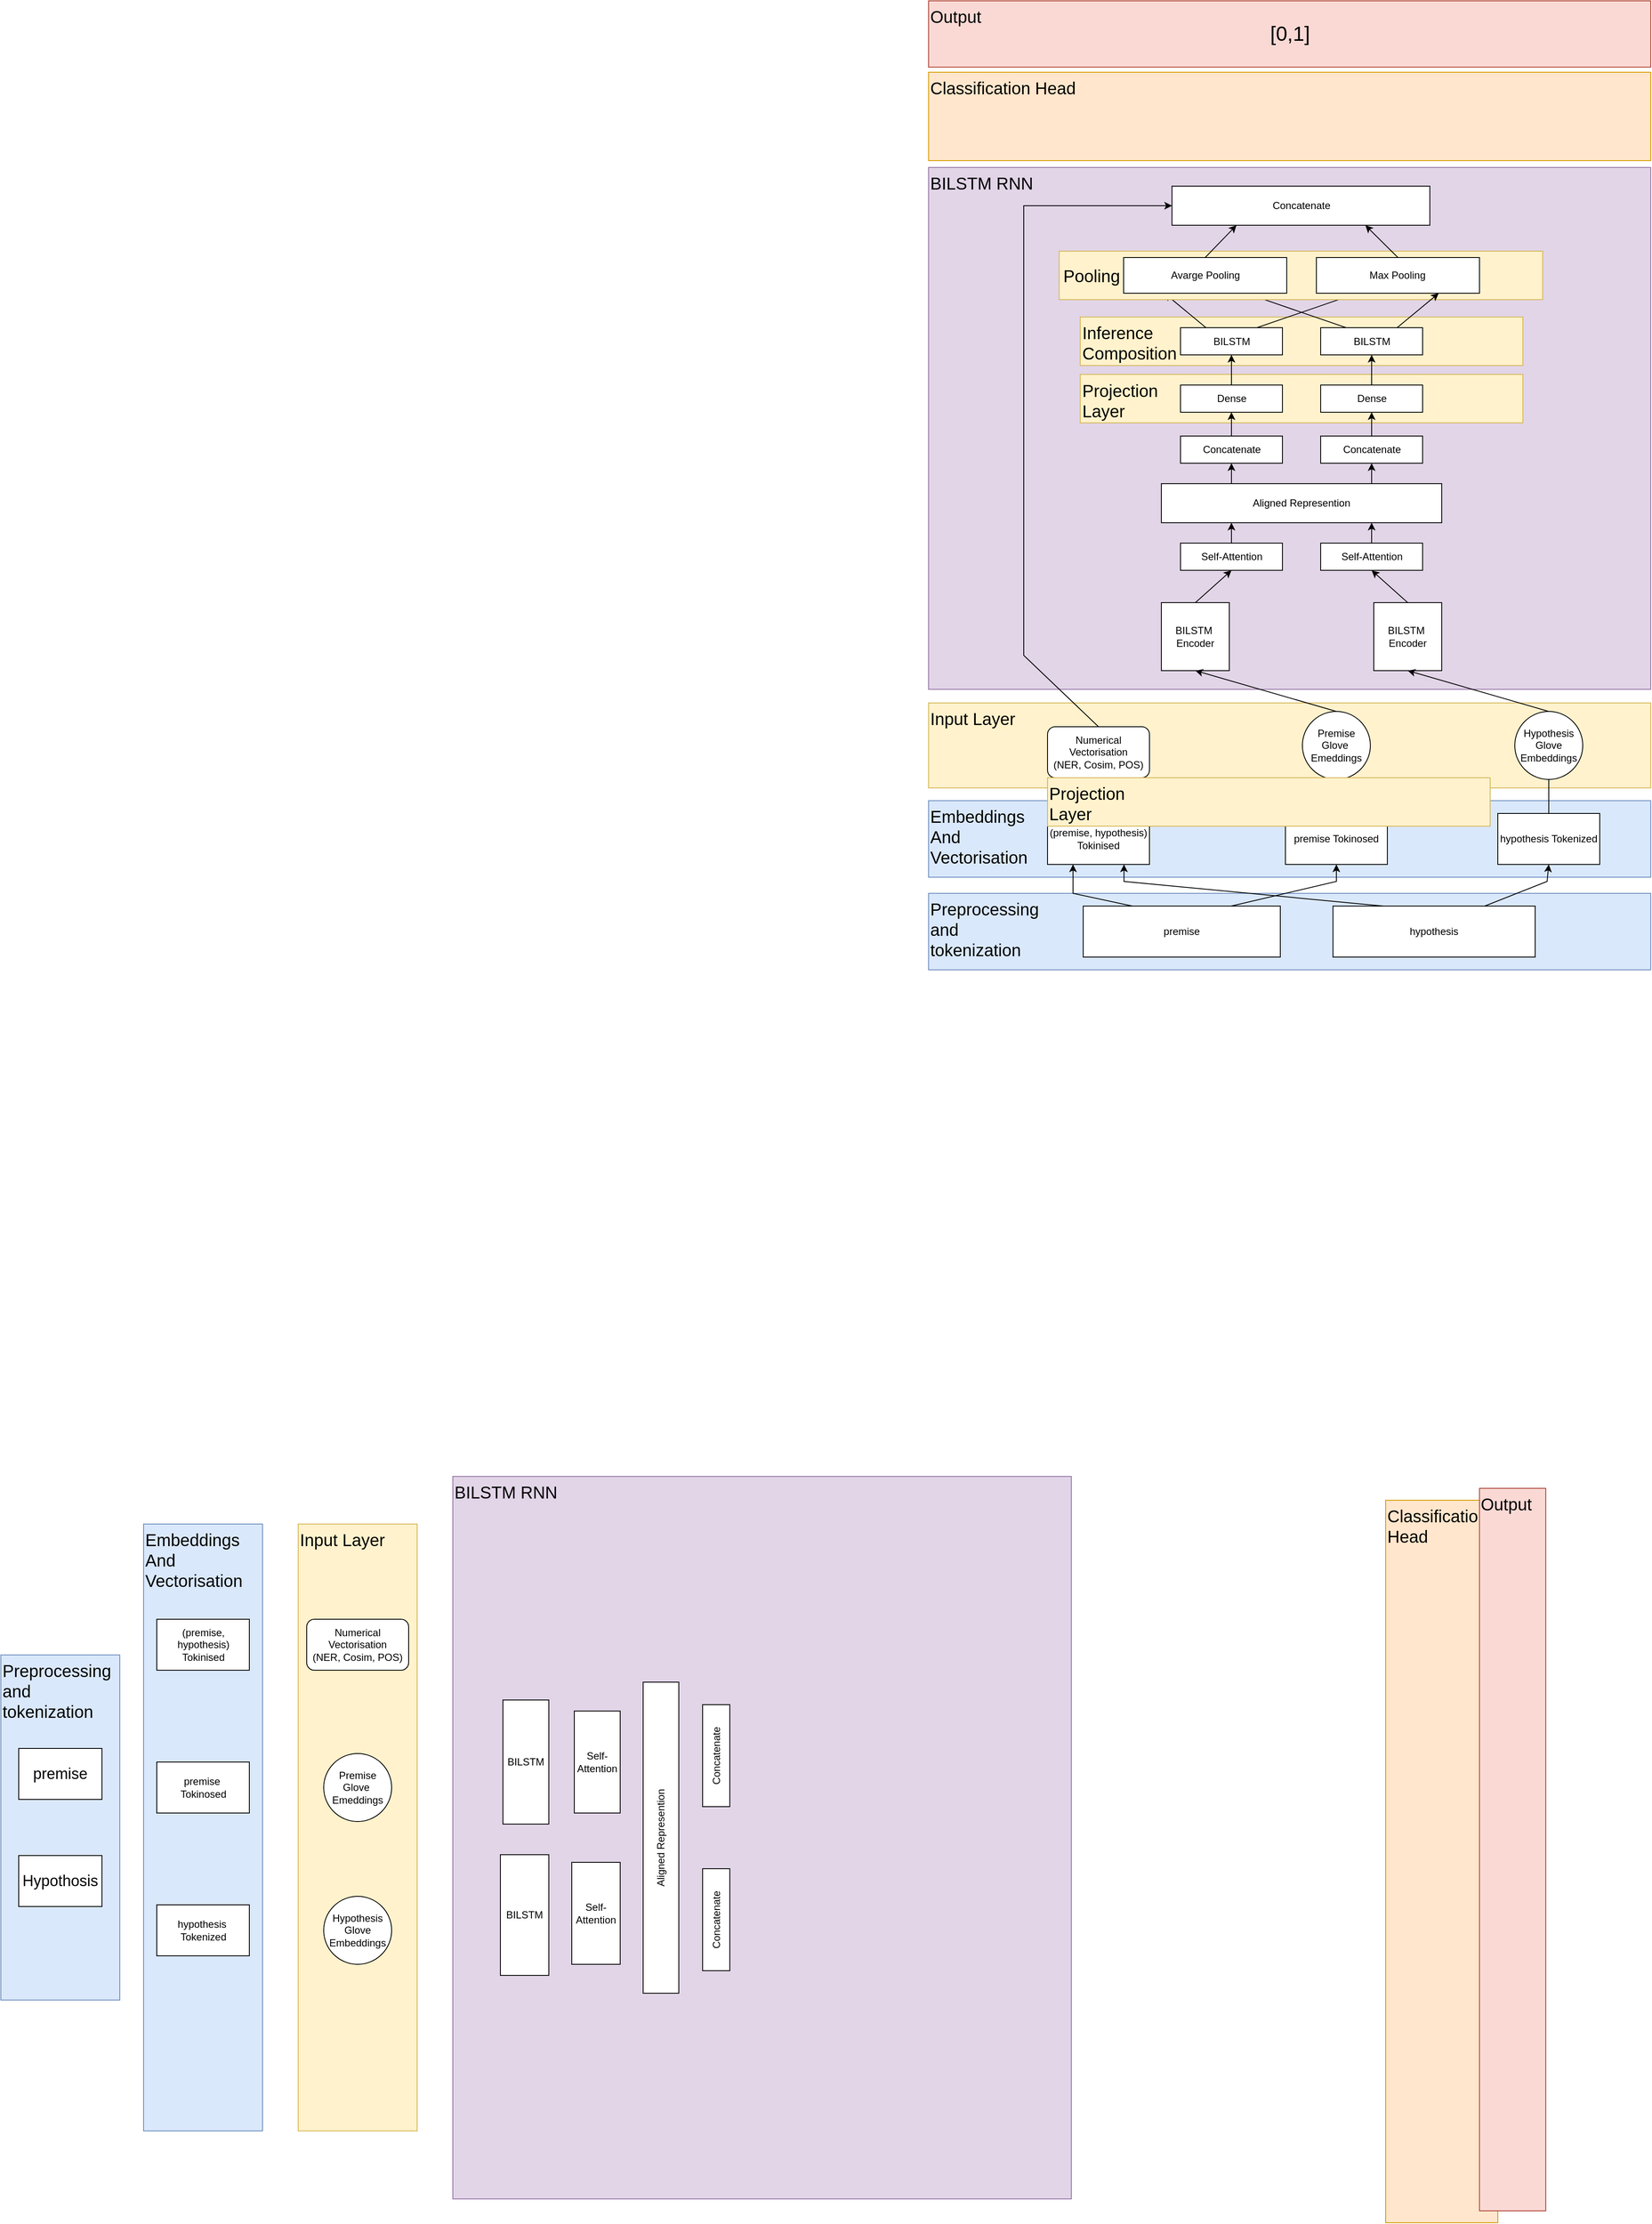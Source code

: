 <mxfile version="26.2.9">
  <diagram id="C5RBs43oDa-KdzZeNtuy" name="Page-1">
    <mxGraphModel dx="3176" dy="2260" grid="1" gridSize="14" guides="1" tooltips="1" connect="1" arrows="1" fold="1" page="1" pageScale="1" pageWidth="2339" pageHeight="3300" math="0" shadow="0">
      <root>
        <mxCell id="WIyWlLk6GJQsqaUBKTNV-0" />
        <mxCell id="WIyWlLk6GJQsqaUBKTNV-1" parent="WIyWlLk6GJQsqaUBKTNV-0" />
        <mxCell id="XgfCKwN_KVts_UlWrQIR-12" value="BILSTM RNN" style="rounded=0;whiteSpace=wrap;html=1;align=left;fillColor=#e1d5e7;strokeColor=#9673a6;labelBackgroundColor=none;verticalAlign=top;fontSize=20;" vertex="1" parent="WIyWlLk6GJQsqaUBKTNV-1">
          <mxGeometry x="-182" y="532" width="850" height="614" as="geometry" />
        </mxCell>
        <mxCell id="XgfCKwN_KVts_UlWrQIR-63" value="Projection&lt;div&gt;Layer&lt;/div&gt;" style="rounded=0;whiteSpace=wrap;html=1;align=left;fillColor=light-dark(#FFF2CC,#724FFF);strokeColor=#d6b656;labelBackgroundColor=none;verticalAlign=top;fontSize=20;" vertex="1" parent="WIyWlLk6GJQsqaUBKTNV-1">
          <mxGeometry x="-3.5" y="775.5" width="521" height="57" as="geometry" />
        </mxCell>
        <mxCell id="XgfCKwN_KVts_UlWrQIR-1" value="Embeddings&lt;div&gt;And&lt;/div&gt;&lt;div&gt;Vectorisation&lt;/div&gt;" style="rounded=0;whiteSpace=wrap;html=1;align=left;fillColor=#dae8fc;strokeColor=#6c8ebf;labelBackgroundColor=none;verticalAlign=top;fontSize=20;" vertex="1" parent="WIyWlLk6GJQsqaUBKTNV-1">
          <mxGeometry x="-182" y="1277" width="850" height="90" as="geometry" />
        </mxCell>
        <mxCell id="XgfCKwN_KVts_UlWrQIR-2" value="&lt;span&gt;Input Layer&lt;/span&gt;" style="rounded=0;whiteSpace=wrap;html=1;align=left;fillColor=#fff2cc;strokeColor=#d6b656;labelBackgroundColor=none;verticalAlign=top;fontSize=20;" vertex="1" parent="WIyWlLk6GJQsqaUBKTNV-1">
          <mxGeometry x="-182" y="1162" width="850" height="100" as="geometry" />
        </mxCell>
        <mxCell id="XgfCKwN_KVts_UlWrQIR-3" style="edgeStyle=orthogonalEdgeStyle;rounded=0;orthogonalLoop=1;jettySize=auto;html=1;exitX=0.5;exitY=0;exitDx=0;exitDy=0;entryX=0.5;entryY=1;entryDx=0;entryDy=0;" edge="1" parent="WIyWlLk6GJQsqaUBKTNV-1" source="XgfCKwN_KVts_UlWrQIR-4" target="XgfCKwN_KVts_UlWrQIR-9">
          <mxGeometry relative="1" as="geometry" />
        </mxCell>
        <mxCell id="XgfCKwN_KVts_UlWrQIR-4" value="(premise, hypothesis)&lt;div&gt;Tokinised&lt;/div&gt;" style="rounded=0;whiteSpace=wrap;html=1;" vertex="1" parent="WIyWlLk6GJQsqaUBKTNV-1">
          <mxGeometry x="-42" y="1292" width="120" height="60" as="geometry" />
        </mxCell>
        <mxCell id="XgfCKwN_KVts_UlWrQIR-5" style="edgeStyle=orthogonalEdgeStyle;rounded=0;orthogonalLoop=1;jettySize=auto;html=1;exitX=0.5;exitY=0;exitDx=0;exitDy=0;entryX=0.5;entryY=1;entryDx=0;entryDy=0;" edge="1" parent="WIyWlLk6GJQsqaUBKTNV-1" source="XgfCKwN_KVts_UlWrQIR-6">
          <mxGeometry relative="1" as="geometry">
            <mxPoint x="298" y="1242" as="targetPoint" />
          </mxGeometry>
        </mxCell>
        <mxCell id="XgfCKwN_KVts_UlWrQIR-6" value="premise Tokinosed" style="rounded=0;whiteSpace=wrap;html=1;" vertex="1" parent="WIyWlLk6GJQsqaUBKTNV-1">
          <mxGeometry x="238" y="1292" width="120" height="60" as="geometry" />
        </mxCell>
        <mxCell id="XgfCKwN_KVts_UlWrQIR-7" style="edgeStyle=orthogonalEdgeStyle;rounded=0;orthogonalLoop=1;jettySize=auto;html=1;exitX=0.5;exitY=0;exitDx=0;exitDy=0;entryX=0.5;entryY=1;entryDx=0;entryDy=0;" edge="1" parent="WIyWlLk6GJQsqaUBKTNV-1" source="XgfCKwN_KVts_UlWrQIR-8">
          <mxGeometry relative="1" as="geometry">
            <mxPoint x="548" y="1242" as="targetPoint" />
          </mxGeometry>
        </mxCell>
        <mxCell id="XgfCKwN_KVts_UlWrQIR-8" value="hypothesis Tokenized" style="rounded=0;whiteSpace=wrap;html=1;" vertex="1" parent="WIyWlLk6GJQsqaUBKTNV-1">
          <mxGeometry x="488" y="1292" width="120" height="60" as="geometry" />
        </mxCell>
        <mxCell id="XgfCKwN_KVts_UlWrQIR-9" value="Numerical Vectorisation&lt;div&gt;(NER, Cosim, POS)&lt;/div&gt;" style="rounded=1;whiteSpace=wrap;html=1;" vertex="1" parent="WIyWlLk6GJQsqaUBKTNV-1">
          <mxGeometry x="-42" y="1190" width="120" height="60" as="geometry" />
        </mxCell>
        <mxCell id="XgfCKwN_KVts_UlWrQIR-16" value="Preprocessing&amp;nbsp;&lt;div&gt;and&amp;nbsp;&lt;/div&gt;&lt;div&gt;tokenization&lt;/div&gt;" style="rounded=0;whiteSpace=wrap;html=1;align=left;fillColor=#dae8fc;strokeColor=#6c8ebf;labelBackgroundColor=none;verticalAlign=top;fontSize=20;" vertex="1" parent="WIyWlLk6GJQsqaUBKTNV-1">
          <mxGeometry x="-182" y="1386" width="850" height="90" as="geometry" />
        </mxCell>
        <mxCell id="XgfCKwN_KVts_UlWrQIR-17" value="premise" style="rounded=0;whiteSpace=wrap;html=1;" vertex="1" parent="WIyWlLk6GJQsqaUBKTNV-1">
          <mxGeometry y="1401" width="232" height="60" as="geometry" />
        </mxCell>
        <mxCell id="XgfCKwN_KVts_UlWrQIR-18" value="hypothesis" style="rounded=0;whiteSpace=wrap;html=1;" vertex="1" parent="WIyWlLk6GJQsqaUBKTNV-1">
          <mxGeometry x="294" y="1401" width="238" height="60" as="geometry" />
        </mxCell>
        <mxCell id="XgfCKwN_KVts_UlWrQIR-20" value="" style="endArrow=classic;html=1;rounded=0;exitX=0.25;exitY=0;exitDx=0;exitDy=0;entryX=0.25;entryY=1;entryDx=0;entryDy=0;" edge="1" parent="WIyWlLk6GJQsqaUBKTNV-1" source="XgfCKwN_KVts_UlWrQIR-17" target="XgfCKwN_KVts_UlWrQIR-4">
          <mxGeometry width="50" height="50" relative="1" as="geometry">
            <mxPoint x="238" y="1282" as="sourcePoint" />
            <mxPoint x="288" y="1232" as="targetPoint" />
            <Array as="points">
              <mxPoint x="-12" y="1386" />
            </Array>
          </mxGeometry>
        </mxCell>
        <mxCell id="XgfCKwN_KVts_UlWrQIR-21" value="" style="endArrow=classic;html=1;rounded=0;exitX=0.25;exitY=0;exitDx=0;exitDy=0;entryX=0.75;entryY=1;entryDx=0;entryDy=0;" edge="1" parent="WIyWlLk6GJQsqaUBKTNV-1" source="XgfCKwN_KVts_UlWrQIR-18" target="XgfCKwN_KVts_UlWrQIR-4">
          <mxGeometry width="50" height="50" relative="1" as="geometry">
            <mxPoint x="238" y="1282" as="sourcePoint" />
            <mxPoint x="288" y="1232" as="targetPoint" />
            <Array as="points">
              <mxPoint x="48" y="1372" />
            </Array>
          </mxGeometry>
        </mxCell>
        <mxCell id="XgfCKwN_KVts_UlWrQIR-23" value="" style="endArrow=classic;html=1;rounded=0;exitX=0.75;exitY=0;exitDx=0;exitDy=0;entryX=0.5;entryY=1;entryDx=0;entryDy=0;" edge="1" parent="WIyWlLk6GJQsqaUBKTNV-1" source="XgfCKwN_KVts_UlWrQIR-18" target="XgfCKwN_KVts_UlWrQIR-8">
          <mxGeometry width="50" height="50" relative="1" as="geometry">
            <mxPoint x="238" y="1282" as="sourcePoint" />
            <mxPoint x="288" y="1232" as="targetPoint" />
            <Array as="points">
              <mxPoint x="546" y="1372" />
            </Array>
          </mxGeometry>
        </mxCell>
        <mxCell id="XgfCKwN_KVts_UlWrQIR-24" value="" style="endArrow=classic;html=1;rounded=0;exitX=0.75;exitY=0;exitDx=0;exitDy=0;entryX=0.5;entryY=1;entryDx=0;entryDy=0;" edge="1" parent="WIyWlLk6GJQsqaUBKTNV-1" source="XgfCKwN_KVts_UlWrQIR-17" target="XgfCKwN_KVts_UlWrQIR-6">
          <mxGeometry width="50" height="50" relative="1" as="geometry">
            <mxPoint x="196" y="1386" as="sourcePoint" />
            <mxPoint x="288" y="1232" as="targetPoint" />
            <Array as="points">
              <mxPoint x="298" y="1372" />
            </Array>
          </mxGeometry>
        </mxCell>
        <mxCell id="XgfCKwN_KVts_UlWrQIR-26" value="Premise&lt;div&gt;Glove&amp;nbsp; Emeddings&lt;/div&gt;" style="ellipse;whiteSpace=wrap;html=1;aspect=fixed;" vertex="1" parent="WIyWlLk6GJQsqaUBKTNV-1">
          <mxGeometry x="258" y="1172" width="80" height="80" as="geometry" />
        </mxCell>
        <mxCell id="XgfCKwN_KVts_UlWrQIR-27" value="&lt;div&gt;Hypothesis&lt;/div&gt;Glove Embeddings" style="ellipse;whiteSpace=wrap;html=1;aspect=fixed;" vertex="1" parent="WIyWlLk6GJQsqaUBKTNV-1">
          <mxGeometry x="508" y="1172" width="80" height="80" as="geometry" />
        </mxCell>
        <mxCell id="XgfCKwN_KVts_UlWrQIR-28" value="BILSTM&amp;nbsp;&lt;div&gt;Encoder&lt;/div&gt;" style="whiteSpace=wrap;html=1;aspect=fixed;" vertex="1" parent="WIyWlLk6GJQsqaUBKTNV-1">
          <mxGeometry x="92" y="1044" width="80" height="80" as="geometry" />
        </mxCell>
        <mxCell id="XgfCKwN_KVts_UlWrQIR-30" value="BILSTM&amp;nbsp;&lt;div&gt;Encoder&lt;/div&gt;" style="whiteSpace=wrap;html=1;aspect=fixed;" vertex="1" parent="WIyWlLk6GJQsqaUBKTNV-1">
          <mxGeometry x="342" y="1044" width="80" height="80" as="geometry" />
        </mxCell>
        <mxCell id="XgfCKwN_KVts_UlWrQIR-31" value="" style="endArrow=classic;html=1;rounded=0;exitX=0.5;exitY=0;exitDx=0;exitDy=0;entryX=0.5;entryY=1;entryDx=0;entryDy=0;" edge="1" parent="WIyWlLk6GJQsqaUBKTNV-1" source="XgfCKwN_KVts_UlWrQIR-26" target="XgfCKwN_KVts_UlWrQIR-28">
          <mxGeometry width="50" height="50" relative="1" as="geometry">
            <mxPoint x="210" y="1044" as="sourcePoint" />
            <mxPoint x="260" y="994" as="targetPoint" />
          </mxGeometry>
        </mxCell>
        <mxCell id="XgfCKwN_KVts_UlWrQIR-32" value="" style="endArrow=classic;html=1;rounded=0;exitX=0.5;exitY=0;exitDx=0;exitDy=0;entryX=0.5;entryY=1;entryDx=0;entryDy=0;" edge="1" parent="WIyWlLk6GJQsqaUBKTNV-1" source="XgfCKwN_KVts_UlWrQIR-27" target="XgfCKwN_KVts_UlWrQIR-30">
          <mxGeometry width="50" height="50" relative="1" as="geometry">
            <mxPoint x="312" y="1178" as="sourcePoint" />
            <mxPoint x="312" y="1130" as="targetPoint" />
          </mxGeometry>
        </mxCell>
        <mxCell id="XgfCKwN_KVts_UlWrQIR-36" value="" style="endArrow=classic;html=1;rounded=0;exitX=0.5;exitY=0;exitDx=0;exitDy=0;entryX=0.5;entryY=1;entryDx=0;entryDy=0;" edge="1" parent="WIyWlLk6GJQsqaUBKTNV-1" source="XgfCKwN_KVts_UlWrQIR-28" target="XgfCKwN_KVts_UlWrQIR-57">
          <mxGeometry width="50" height="50" relative="1" as="geometry">
            <mxPoint x="210" y="1044" as="sourcePoint" />
            <mxPoint x="350" y="994" as="targetPoint" />
          </mxGeometry>
        </mxCell>
        <mxCell id="XgfCKwN_KVts_UlWrQIR-37" value="" style="endArrow=classic;html=1;rounded=0;exitX=0.5;exitY=0;exitDx=0;exitDy=0;entryX=0.5;entryY=1;entryDx=0;entryDy=0;" edge="1" parent="WIyWlLk6GJQsqaUBKTNV-1" source="XgfCKwN_KVts_UlWrQIR-30" target="XgfCKwN_KVts_UlWrQIR-56">
          <mxGeometry width="50" height="50" relative="1" as="geometry">
            <mxPoint x="210" y="1044" as="sourcePoint" />
            <mxPoint x="505.5" y="998" as="targetPoint" />
          </mxGeometry>
        </mxCell>
        <mxCell id="XgfCKwN_KVts_UlWrQIR-45" value="" style="endArrow=classic;html=1;rounded=0;exitX=0.5;exitY=0;exitDx=0;exitDy=0;entryX=0.25;entryY=1;entryDx=0;entryDy=0;" edge="1" parent="WIyWlLk6GJQsqaUBKTNV-1" source="XgfCKwN_KVts_UlWrQIR-57" target="XgfCKwN_KVts_UlWrQIR-47">
          <mxGeometry width="50" height="50" relative="1" as="geometry">
            <mxPoint x="340.5" y="966" as="sourcePoint" />
            <mxPoint x="332" y="939.0" as="targetPoint" />
          </mxGeometry>
        </mxCell>
        <mxCell id="XgfCKwN_KVts_UlWrQIR-46" value="" style="endArrow=classic;html=1;rounded=0;exitX=0.5;exitY=0;exitDx=0;exitDy=0;entryX=0.75;entryY=1;entryDx=0;entryDy=0;" edge="1" parent="WIyWlLk6GJQsqaUBKTNV-1" source="XgfCKwN_KVts_UlWrQIR-56" target="XgfCKwN_KVts_UlWrQIR-47">
          <mxGeometry width="50" height="50" relative="1" as="geometry">
            <mxPoint x="505.5" y="966" as="sourcePoint" />
            <mxPoint x="525" y="938" as="targetPoint" />
          </mxGeometry>
        </mxCell>
        <mxCell id="XgfCKwN_KVts_UlWrQIR-47" value="Aligned Represention" style="rounded=0;whiteSpace=wrap;html=1;" vertex="1" parent="WIyWlLk6GJQsqaUBKTNV-1">
          <mxGeometry x="92" y="904" width="330" height="46" as="geometry" />
        </mxCell>
        <mxCell id="XgfCKwN_KVts_UlWrQIR-50" value="Concatenate" style="rounded=0;whiteSpace=wrap;html=1;" vertex="1" parent="WIyWlLk6GJQsqaUBKTNV-1">
          <mxGeometry x="279.5" y="848" width="120" height="32" as="geometry" />
        </mxCell>
        <mxCell id="XgfCKwN_KVts_UlWrQIR-51" value="Concatenate" style="rounded=0;whiteSpace=wrap;html=1;" vertex="1" parent="WIyWlLk6GJQsqaUBKTNV-1">
          <mxGeometry x="114.5" y="848" width="120" height="32" as="geometry" />
        </mxCell>
        <mxCell id="XgfCKwN_KVts_UlWrQIR-52" value="" style="endArrow=classic;html=1;rounded=0;exitX=0.25;exitY=0;exitDx=0;exitDy=0;entryX=0.5;entryY=1;entryDx=0;entryDy=0;" edge="1" parent="WIyWlLk6GJQsqaUBKTNV-1" source="XgfCKwN_KVts_UlWrQIR-47" target="XgfCKwN_KVts_UlWrQIR-51">
          <mxGeometry width="50" height="50" relative="1" as="geometry">
            <mxPoint x="355" y="952" as="sourcePoint" />
            <mxPoint x="354" y="928" as="targetPoint" />
          </mxGeometry>
        </mxCell>
        <mxCell id="XgfCKwN_KVts_UlWrQIR-53" value="" style="endArrow=classic;html=1;rounded=0;exitX=0.75;exitY=0;exitDx=0;exitDy=0;entryX=0.5;entryY=1;entryDx=0;entryDy=0;" edge="1" parent="WIyWlLk6GJQsqaUBKTNV-1" source="XgfCKwN_KVts_UlWrQIR-47" target="XgfCKwN_KVts_UlWrQIR-50">
          <mxGeometry width="50" height="50" relative="1" as="geometry">
            <mxPoint x="520" y="952" as="sourcePoint" />
            <mxPoint x="520" y="928" as="targetPoint" />
          </mxGeometry>
        </mxCell>
        <mxCell id="XgfCKwN_KVts_UlWrQIR-56" value="Self-Attention" style="rounded=0;whiteSpace=wrap;html=1;" vertex="1" parent="WIyWlLk6GJQsqaUBKTNV-1">
          <mxGeometry x="279.5" y="974" width="120" height="32" as="geometry" />
        </mxCell>
        <mxCell id="XgfCKwN_KVts_UlWrQIR-57" value="Self-Attention" style="rounded=0;whiteSpace=wrap;html=1;" vertex="1" parent="WIyWlLk6GJQsqaUBKTNV-1">
          <mxGeometry x="114.5" y="974" width="120" height="32" as="geometry" />
        </mxCell>
        <mxCell id="XgfCKwN_KVts_UlWrQIR-58" value="Dense" style="rounded=0;whiteSpace=wrap;html=1;" vertex="1" parent="WIyWlLk6GJQsqaUBKTNV-1">
          <mxGeometry x="279.5" y="788" width="120" height="32" as="geometry" />
        </mxCell>
        <mxCell id="XgfCKwN_KVts_UlWrQIR-59" value="Dense" style="rounded=0;whiteSpace=wrap;html=1;" vertex="1" parent="WIyWlLk6GJQsqaUBKTNV-1">
          <mxGeometry x="114.5" y="788" width="120" height="32" as="geometry" />
        </mxCell>
        <mxCell id="XgfCKwN_KVts_UlWrQIR-60" value="" style="endArrow=classic;html=1;rounded=0;exitX=0.5;exitY=0;exitDx=0;exitDy=0;entryX=0.5;entryY=1;entryDx=0;entryDy=0;" edge="1" parent="WIyWlLk6GJQsqaUBKTNV-1" source="XgfCKwN_KVts_UlWrQIR-51" target="XgfCKwN_KVts_UlWrQIR-59">
          <mxGeometry width="50" height="50" relative="1" as="geometry">
            <mxPoint x="294" y="932" as="sourcePoint" />
            <mxPoint x="344" y="882" as="targetPoint" />
          </mxGeometry>
        </mxCell>
        <mxCell id="XgfCKwN_KVts_UlWrQIR-61" value="" style="endArrow=classic;html=1;rounded=0;exitX=0.5;exitY=0;exitDx=0;exitDy=0;entryX=0.5;entryY=1;entryDx=0;entryDy=0;" edge="1" parent="WIyWlLk6GJQsqaUBKTNV-1" source="XgfCKwN_KVts_UlWrQIR-50" target="XgfCKwN_KVts_UlWrQIR-58">
          <mxGeometry width="50" height="50" relative="1" as="geometry">
            <mxPoint x="294" y="932" as="sourcePoint" />
            <mxPoint x="344" y="882" as="targetPoint" />
          </mxGeometry>
        </mxCell>
        <mxCell id="XgfCKwN_KVts_UlWrQIR-64" value="Inference&amp;nbsp;&lt;div&gt;Composition&lt;/div&gt;" style="rounded=0;whiteSpace=wrap;html=1;align=left;fillColor=light-dark(#FFF2CC,#724FFF);strokeColor=#d6b656;labelBackgroundColor=none;verticalAlign=top;fontSize=20;" vertex="1" parent="WIyWlLk6GJQsqaUBKTNV-1">
          <mxGeometry x="-3.5" y="708" width="521" height="57" as="geometry" />
        </mxCell>
        <mxCell id="XgfCKwN_KVts_UlWrQIR-65" value="BILSTM" style="rounded=0;whiteSpace=wrap;html=1;" vertex="1" parent="WIyWlLk6GJQsqaUBKTNV-1">
          <mxGeometry x="279.5" y="720.5" width="120" height="32" as="geometry" />
        </mxCell>
        <mxCell id="XgfCKwN_KVts_UlWrQIR-66" value="BILSTM" style="rounded=0;whiteSpace=wrap;html=1;" vertex="1" parent="WIyWlLk6GJQsqaUBKTNV-1">
          <mxGeometry x="114.5" y="720.5" width="120" height="32" as="geometry" />
        </mxCell>
        <mxCell id="XgfCKwN_KVts_UlWrQIR-67" value="" style="endArrow=classic;html=1;rounded=0;exitX=0.5;exitY=0;exitDx=0;exitDy=0;entryX=0.5;entryY=1;entryDx=0;entryDy=0;" edge="1" parent="WIyWlLk6GJQsqaUBKTNV-1" source="XgfCKwN_KVts_UlWrQIR-59" target="XgfCKwN_KVts_UlWrQIR-66">
          <mxGeometry width="50" height="50" relative="1" as="geometry">
            <mxPoint x="322" y="764" as="sourcePoint" />
            <mxPoint x="372" y="714" as="targetPoint" />
          </mxGeometry>
        </mxCell>
        <mxCell id="XgfCKwN_KVts_UlWrQIR-68" value="" style="endArrow=classic;html=1;rounded=0;exitX=0.5;exitY=0;exitDx=0;exitDy=0;entryX=0.5;entryY=1;entryDx=0;entryDy=0;" edge="1" parent="WIyWlLk6GJQsqaUBKTNV-1" source="XgfCKwN_KVts_UlWrQIR-58" target="XgfCKwN_KVts_UlWrQIR-65">
          <mxGeometry width="50" height="50" relative="1" as="geometry">
            <mxPoint x="322" y="764" as="sourcePoint" />
            <mxPoint x="372" y="714" as="targetPoint" />
          </mxGeometry>
        </mxCell>
        <mxCell id="XgfCKwN_KVts_UlWrQIR-76" value="" style="endArrow=classic;html=1;rounded=0;exitX=0.25;exitY=0;exitDx=0;exitDy=0;entryX=0.25;entryY=1;entryDx=0;entryDy=0;" edge="1" parent="WIyWlLk6GJQsqaUBKTNV-1" source="XgfCKwN_KVts_UlWrQIR-66" target="XgfCKwN_KVts_UlWrQIR-70">
          <mxGeometry width="50" height="50" relative="1" as="geometry">
            <mxPoint x="350" y="750" as="sourcePoint" />
            <mxPoint x="400" y="700" as="targetPoint" />
          </mxGeometry>
        </mxCell>
        <mxCell id="XgfCKwN_KVts_UlWrQIR-77" value="" style="endArrow=classic;html=1;rounded=0;exitX=0.75;exitY=0;exitDx=0;exitDy=0;entryX=0.25;entryY=1;entryDx=0;entryDy=0;" edge="1" parent="WIyWlLk6GJQsqaUBKTNV-1" source="XgfCKwN_KVts_UlWrQIR-66" target="XgfCKwN_KVts_UlWrQIR-71">
          <mxGeometry width="50" height="50" relative="1" as="geometry">
            <mxPoint x="350" y="750" as="sourcePoint" />
            <mxPoint x="400" y="700" as="targetPoint" />
          </mxGeometry>
        </mxCell>
        <mxCell id="XgfCKwN_KVts_UlWrQIR-78" value="" style="endArrow=classic;html=1;rounded=0;exitX=0.25;exitY=0;exitDx=0;exitDy=0;entryX=0.75;entryY=1;entryDx=0;entryDy=0;" edge="1" parent="WIyWlLk6GJQsqaUBKTNV-1" source="XgfCKwN_KVts_UlWrQIR-65" target="XgfCKwN_KVts_UlWrQIR-70">
          <mxGeometry width="50" height="50" relative="1" as="geometry">
            <mxPoint x="350" y="750" as="sourcePoint" />
            <mxPoint x="400" y="700" as="targetPoint" />
          </mxGeometry>
        </mxCell>
        <mxCell id="XgfCKwN_KVts_UlWrQIR-86" value="" style="rounded=0;whiteSpace=wrap;html=1;align=left;fillColor=light-dark(#FFF2CC,#724FFF);strokeColor=#d6b656;labelBackgroundColor=none;verticalAlign=top;fontSize=20;" vertex="1" parent="WIyWlLk6GJQsqaUBKTNV-1">
          <mxGeometry x="-28.25" y="630.5" width="569" height="57" as="geometry" />
        </mxCell>
        <mxCell id="XgfCKwN_KVts_UlWrQIR-79" value="" style="endArrow=classic;html=1;rounded=0;exitX=0.75;exitY=0;exitDx=0;exitDy=0;entryX=0.75;entryY=1;entryDx=0;entryDy=0;" edge="1" parent="WIyWlLk6GJQsqaUBKTNV-1" source="XgfCKwN_KVts_UlWrQIR-65" target="XgfCKwN_KVts_UlWrQIR-71">
          <mxGeometry width="50" height="50" relative="1" as="geometry">
            <mxPoint x="350" y="750" as="sourcePoint" />
            <mxPoint x="400" y="700" as="targetPoint" />
          </mxGeometry>
        </mxCell>
        <mxCell id="XgfCKwN_KVts_UlWrQIR-81" value="&lt;font&gt;Concatenate&lt;/font&gt;" style="rounded=0;whiteSpace=wrap;html=1;" vertex="1" parent="WIyWlLk6GJQsqaUBKTNV-1">
          <mxGeometry x="104.5" y="554" width="303.5" height="46" as="geometry" />
        </mxCell>
        <mxCell id="XgfCKwN_KVts_UlWrQIR-82" value="" style="endArrow=classic;html=1;rounded=0;exitX=0.5;exitY=0;exitDx=0;exitDy=0;entryX=0.25;entryY=1;entryDx=0;entryDy=0;" edge="1" parent="WIyWlLk6GJQsqaUBKTNV-1" source="XgfCKwN_KVts_UlWrQIR-70" target="XgfCKwN_KVts_UlWrQIR-81">
          <mxGeometry width="50" height="50" relative="1" as="geometry">
            <mxPoint x="350" y="750" as="sourcePoint" />
            <mxPoint x="400" y="700" as="targetPoint" />
          </mxGeometry>
        </mxCell>
        <mxCell id="XgfCKwN_KVts_UlWrQIR-83" value="" style="endArrow=classic;html=1;rounded=0;exitX=0.5;exitY=0;exitDx=0;exitDy=0;entryX=0.75;entryY=1;entryDx=0;entryDy=0;" edge="1" parent="WIyWlLk6GJQsqaUBKTNV-1" source="XgfCKwN_KVts_UlWrQIR-71" target="XgfCKwN_KVts_UlWrQIR-81">
          <mxGeometry width="50" height="50" relative="1" as="geometry">
            <mxPoint x="350" y="750" as="sourcePoint" />
            <mxPoint x="400" y="700" as="targetPoint" />
          </mxGeometry>
        </mxCell>
        <mxCell id="XgfCKwN_KVts_UlWrQIR-84" value="" style="endArrow=classic;html=1;rounded=0;exitX=0.5;exitY=0;exitDx=0;exitDy=0;entryX=0;entryY=0.5;entryDx=0;entryDy=0;" edge="1" parent="WIyWlLk6GJQsqaUBKTNV-1" source="XgfCKwN_KVts_UlWrQIR-9" target="XgfCKwN_KVts_UlWrQIR-81">
          <mxGeometry width="50" height="50" relative="1" as="geometry">
            <mxPoint x="-164" y="1182" as="sourcePoint" />
            <mxPoint x="22" y="462" as="targetPoint" />
            <Array as="points">
              <mxPoint x="-70" y="1106" />
              <mxPoint x="-70" y="577" />
            </Array>
          </mxGeometry>
        </mxCell>
        <mxCell id="XgfCKwN_KVts_UlWrQIR-85" value="Classification Head" style="rounded=0;whiteSpace=wrap;html=1;align=left;fillColor=light-dark(#FFE6CC,#07360F);strokeColor=#d79b00;labelBackgroundColor=none;verticalAlign=top;fontSize=20;" vertex="1" parent="WIyWlLk6GJQsqaUBKTNV-1">
          <mxGeometry x="-182" y="420" width="850" height="104" as="geometry" />
        </mxCell>
        <mxCell id="XgfCKwN_KVts_UlWrQIR-70" value="Avarge Pooling" style="rounded=0;whiteSpace=wrap;html=1;" vertex="1" parent="WIyWlLk6GJQsqaUBKTNV-1">
          <mxGeometry x="47.57" y="638" width="192" height="42" as="geometry" />
        </mxCell>
        <mxCell id="XgfCKwN_KVts_UlWrQIR-71" value="Max Pooling" style="rounded=0;whiteSpace=wrap;html=1;" vertex="1" parent="WIyWlLk6GJQsqaUBKTNV-1">
          <mxGeometry x="274.44" y="638" width="192" height="42" as="geometry" />
        </mxCell>
        <mxCell id="XgfCKwN_KVts_UlWrQIR-87" value="&lt;font style=&quot;font-size: 20px;&quot;&gt;Pooling&lt;/font&gt;" style="text;html=1;align=center;verticalAlign=middle;whiteSpace=wrap;rounded=0;" vertex="1" parent="WIyWlLk6GJQsqaUBKTNV-1">
          <mxGeometry x="-20" y="644" width="60" height="30" as="geometry" />
        </mxCell>
        <mxCell id="XgfCKwN_KVts_UlWrQIR-88" value="Output" style="rounded=0;whiteSpace=wrap;html=1;align=left;fillColor=#fad9d5;strokeColor=#ae4132;labelBackgroundColor=none;verticalAlign=top;fontSize=20;" vertex="1" parent="WIyWlLk6GJQsqaUBKTNV-1">
          <mxGeometry x="-182" y="336" width="850" height="78" as="geometry" />
        </mxCell>
        <mxCell id="XgfCKwN_KVts_UlWrQIR-89" value="&lt;font style=&quot;font-size: 24px;&quot;&gt;[0,1]&lt;/font&gt;" style="text;html=1;align=center;verticalAlign=middle;resizable=0;points=[];autosize=1;strokeColor=none;fillColor=none;" vertex="1" parent="WIyWlLk6GJQsqaUBKTNV-1">
          <mxGeometry x="208" y="355" width="70" height="40" as="geometry" />
        </mxCell>
        <mxCell id="XgfCKwN_KVts_UlWrQIR-90" value="BILSTM RNN" style="rounded=0;whiteSpace=wrap;html=1;align=left;fillColor=#e1d5e7;strokeColor=#9673a6;labelBackgroundColor=none;verticalAlign=top;fontSize=20;direction=south;" vertex="1" parent="WIyWlLk6GJQsqaUBKTNV-1">
          <mxGeometry x="-742" y="2072" width="728" height="850" as="geometry" />
        </mxCell>
        <mxCell id="XgfCKwN_KVts_UlWrQIR-94" value="Classification Head" style="rounded=0;whiteSpace=wrap;html=1;align=left;fillColor=light-dark(#FFE6CC,#07360F);strokeColor=#d79b00;labelBackgroundColor=none;verticalAlign=top;fontSize=20;direction=south;" vertex="1" parent="WIyWlLk6GJQsqaUBKTNV-1">
          <mxGeometry x="356" y="2100" width="132" height="850" as="geometry" />
        </mxCell>
        <mxCell id="XgfCKwN_KVts_UlWrQIR-95" value="Output" style="rounded=0;whiteSpace=wrap;html=1;align=left;fillColor=#fad9d5;strokeColor=#ae4132;labelBackgroundColor=none;verticalAlign=top;fontSize=20;direction=south;" vertex="1" parent="WIyWlLk6GJQsqaUBKTNV-1">
          <mxGeometry x="466.44" y="2086" width="78" height="850" as="geometry" />
        </mxCell>
        <mxCell id="XgfCKwN_KVts_UlWrQIR-99" value="" style="group" vertex="1" connectable="0" parent="WIyWlLk6GJQsqaUBKTNV-1">
          <mxGeometry x="-1274" y="2282" width="140" height="406" as="geometry" />
        </mxCell>
        <mxCell id="XgfCKwN_KVts_UlWrQIR-93" value="Preprocessing&amp;nbsp;&lt;div&gt;and&amp;nbsp;&lt;/div&gt;&lt;div&gt;tokenization&lt;/div&gt;" style="rounded=0;whiteSpace=wrap;html=1;align=left;fillColor=#dae8fc;strokeColor=#6c8ebf;labelBackgroundColor=none;verticalAlign=top;fontSize=20;direction=south;" vertex="1" parent="XgfCKwN_KVts_UlWrQIR-99">
          <mxGeometry width="140" height="406" as="geometry" />
        </mxCell>
        <mxCell id="XgfCKwN_KVts_UlWrQIR-96" value="premise" style="rounded=0;whiteSpace=wrap;html=1;fontSize=18;" vertex="1" parent="XgfCKwN_KVts_UlWrQIR-99">
          <mxGeometry x="21" y="110" width="98" height="60" as="geometry" />
        </mxCell>
        <mxCell id="XgfCKwN_KVts_UlWrQIR-98" value="Hypothosis" style="rounded=0;whiteSpace=wrap;html=1;fontSize=18;" vertex="1" parent="XgfCKwN_KVts_UlWrQIR-99">
          <mxGeometry x="21" y="236" width="98" height="60" as="geometry" />
        </mxCell>
        <mxCell id="XgfCKwN_KVts_UlWrQIR-108" value="" style="group" vertex="1" connectable="0" parent="WIyWlLk6GJQsqaUBKTNV-1">
          <mxGeometry x="-924" y="2128" width="140" height="714" as="geometry" />
        </mxCell>
        <mxCell id="XgfCKwN_KVts_UlWrQIR-92" value="&lt;span&gt;Input Layer&lt;/span&gt;" style="rounded=0;whiteSpace=wrap;html=1;align=left;fillColor=#fff2cc;strokeColor=#d6b656;labelBackgroundColor=none;verticalAlign=top;fontSize=20;direction=south;" vertex="1" parent="XgfCKwN_KVts_UlWrQIR-108">
          <mxGeometry width="140" height="714" as="geometry" />
        </mxCell>
        <mxCell id="XgfCKwN_KVts_UlWrQIR-105" value="Numerical Vectorisation&lt;div&gt;(NER, Cosim, POS)&lt;/div&gt;" style="rounded=1;whiteSpace=wrap;html=1;" vertex="1" parent="XgfCKwN_KVts_UlWrQIR-108">
          <mxGeometry x="10" y="112" width="120" height="60" as="geometry" />
        </mxCell>
        <mxCell id="XgfCKwN_KVts_UlWrQIR-106" value="Premise&lt;div&gt;Glove&amp;nbsp; Emeddings&lt;/div&gt;" style="ellipse;whiteSpace=wrap;html=1;aspect=fixed;" vertex="1" parent="XgfCKwN_KVts_UlWrQIR-108">
          <mxGeometry x="30" y="270" width="80" height="80" as="geometry" />
        </mxCell>
        <mxCell id="XgfCKwN_KVts_UlWrQIR-107" value="&lt;div&gt;Hypothesis&lt;/div&gt;Glove Embeddings" style="ellipse;whiteSpace=wrap;html=1;aspect=fixed;" vertex="1" parent="XgfCKwN_KVts_UlWrQIR-108">
          <mxGeometry x="30" y="438" width="80" height="80" as="geometry" />
        </mxCell>
        <mxCell id="XgfCKwN_KVts_UlWrQIR-109" value="" style="group" vertex="1" connectable="0" parent="WIyWlLk6GJQsqaUBKTNV-1">
          <mxGeometry x="-1106" y="2128" width="140" height="714" as="geometry" />
        </mxCell>
        <mxCell id="XgfCKwN_KVts_UlWrQIR-91" value="Embeddings&lt;div&gt;And&lt;/div&gt;&lt;div&gt;Vectorisation&lt;/div&gt;" style="rounded=0;whiteSpace=wrap;html=1;align=left;fillColor=#dae8fc;strokeColor=#6c8ebf;labelBackgroundColor=none;verticalAlign=top;fontSize=20;direction=south;" vertex="1" parent="XgfCKwN_KVts_UlWrQIR-109">
          <mxGeometry width="140" height="714" as="geometry" />
        </mxCell>
        <mxCell id="XgfCKwN_KVts_UlWrQIR-101" value="premise&amp;nbsp;&lt;div&gt;Tokinosed&lt;/div&gt;" style="rounded=0;whiteSpace=wrap;html=1;" vertex="1" parent="XgfCKwN_KVts_UlWrQIR-109">
          <mxGeometry x="15.5" y="280" width="109" height="60" as="geometry" />
        </mxCell>
        <mxCell id="XgfCKwN_KVts_UlWrQIR-103" value="hypothesis&amp;nbsp;&lt;div&gt;Tokenized&lt;/div&gt;" style="rounded=0;whiteSpace=wrap;html=1;" vertex="1" parent="XgfCKwN_KVts_UlWrQIR-109">
          <mxGeometry x="15.5" y="448" width="109" height="60" as="geometry" />
        </mxCell>
        <mxCell id="XgfCKwN_KVts_UlWrQIR-104" value="(premise, hypothesis)&lt;div&gt;Tokinised&lt;/div&gt;" style="rounded=0;whiteSpace=wrap;html=1;" vertex="1" parent="XgfCKwN_KVts_UlWrQIR-109">
          <mxGeometry x="15.5" y="112" width="109" height="60" as="geometry" />
        </mxCell>
        <mxCell id="XgfCKwN_KVts_UlWrQIR-112" value="Self-Attention" style="rounded=0;whiteSpace=wrap;html=1;direction=south;" vertex="1" parent="WIyWlLk6GJQsqaUBKTNV-1">
          <mxGeometry x="-602" y="2526" width="57" height="120" as="geometry" />
        </mxCell>
        <mxCell id="XgfCKwN_KVts_UlWrQIR-113" value="Self-Attention" style="rounded=0;whiteSpace=wrap;html=1;direction=south;" vertex="1" parent="WIyWlLk6GJQsqaUBKTNV-1">
          <mxGeometry x="-599" y="2348" width="54" height="120" as="geometry" />
        </mxCell>
        <mxCell id="XgfCKwN_KVts_UlWrQIR-114" value="BILSTM" style="rounded=0;whiteSpace=wrap;html=1;direction=south;" vertex="1" parent="WIyWlLk6GJQsqaUBKTNV-1">
          <mxGeometry x="-686" y="2517" width="57" height="142" as="geometry" />
        </mxCell>
        <mxCell id="XgfCKwN_KVts_UlWrQIR-115" value="BILSTM" style="rounded=0;whiteSpace=wrap;html=1;direction=south;" vertex="1" parent="WIyWlLk6GJQsqaUBKTNV-1">
          <mxGeometry x="-683" y="2335" width="54" height="146" as="geometry" />
        </mxCell>
        <mxCell id="XgfCKwN_KVts_UlWrQIR-117" value="Aligned Represention" style="rounded=0;whiteSpace=wrap;html=1;direction=south;horizontal=0;" vertex="1" parent="WIyWlLk6GJQsqaUBKTNV-1">
          <mxGeometry x="-518" y="2314" width="42" height="366" as="geometry" />
        </mxCell>
        <mxCell id="XgfCKwN_KVts_UlWrQIR-125" value="Concatenate" style="rounded=0;whiteSpace=wrap;html=1;direction=south;horizontal=0;" vertex="1" parent="WIyWlLk6GJQsqaUBKTNV-1">
          <mxGeometry x="-448" y="2533.5" width="32" height="120" as="geometry" />
        </mxCell>
        <mxCell id="XgfCKwN_KVts_UlWrQIR-126" value="Concatenate" style="rounded=0;whiteSpace=wrap;html=1;horizontal=0;direction=south;" vertex="1" parent="WIyWlLk6GJQsqaUBKTNV-1">
          <mxGeometry x="-448" y="2340.5" width="32" height="120" as="geometry" />
        </mxCell>
        <mxCell id="XgfCKwN_KVts_UlWrQIR-128" value="Projection&lt;div&gt;Layer&lt;/div&gt;" style="rounded=0;whiteSpace=wrap;html=1;align=left;fillColor=light-dark(#FFF2CC,#724FFF);strokeColor=#d6b656;labelBackgroundColor=none;verticalAlign=top;fontSize=20;" vertex="1" parent="WIyWlLk6GJQsqaUBKTNV-1">
          <mxGeometry x="-42" y="1250" width="521" height="57" as="geometry" />
        </mxCell>
      </root>
    </mxGraphModel>
  </diagram>
</mxfile>
